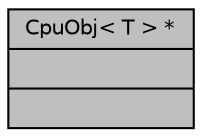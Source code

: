 digraph "CpuObj&lt; T &gt; *"
{
 // INTERACTIVE_SVG=YES
  bgcolor="transparent";
  edge [fontname="Helvetica",fontsize="10",labelfontname="Helvetica",labelfontsize="10"];
  node [fontname="Helvetica",fontsize="10",shape=record];
  Node1 [label="{CpuObj\< T \> *\n||}",height=0.2,width=0.4,color="black", fillcolor="grey75", style="filled", fontcolor="black"];
}

